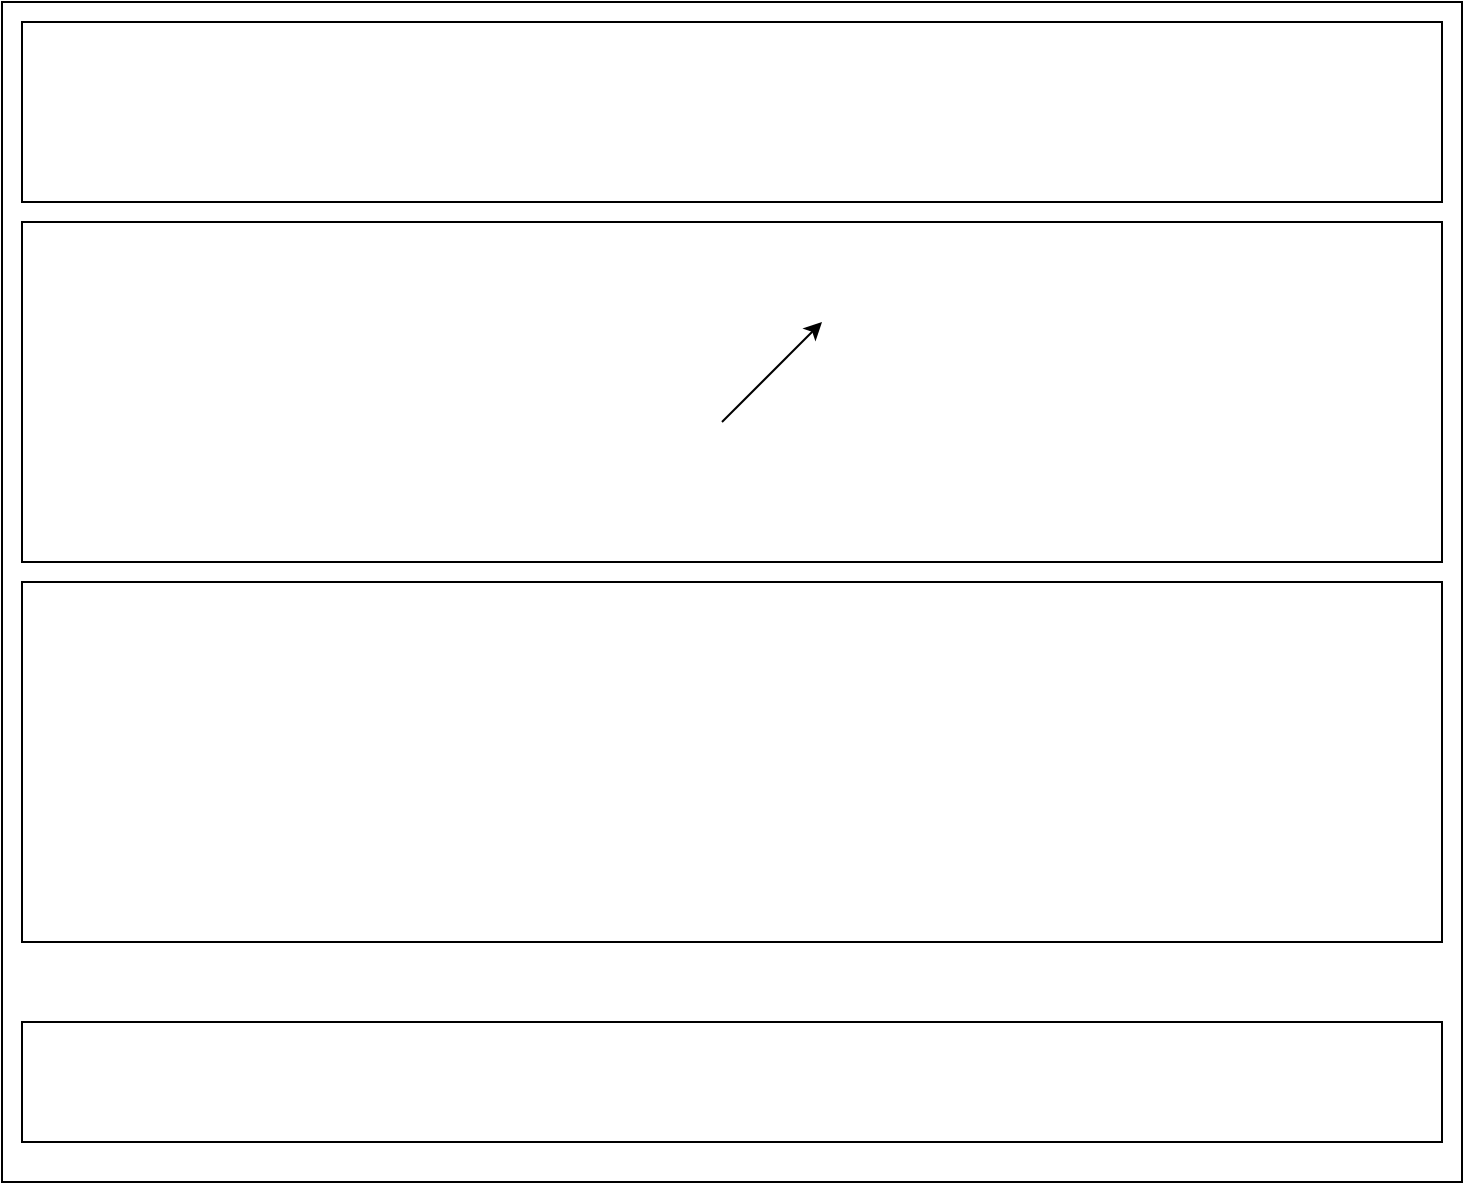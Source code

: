 <mxfile version="14.8.0" type="device"><diagram id="VISES6X-mp-zzrSloYsL" name="Page-1"><mxGraphModel dx="868" dy="460" grid="1" gridSize="10" guides="1" tooltips="1" connect="1" arrows="1" fold="1" page="1" pageScale="1" pageWidth="850" pageHeight="1100" math="0" shadow="0"><root><mxCell id="0"/><mxCell id="1" parent="0"/><mxCell id="3QgEnRuQr-iaF_fqb-9L-1" value="" style="rounded=0;whiteSpace=wrap;html=1;" parent="1" vertex="1"><mxGeometry x="40" y="40" width="730" height="590" as="geometry"/></mxCell><mxCell id="3QgEnRuQr-iaF_fqb-9L-2" value="" style="rounded=0;whiteSpace=wrap;html=1;" parent="1" vertex="1"><mxGeometry x="50" y="50" width="710" height="90" as="geometry"/></mxCell><mxCell id="3QgEnRuQr-iaF_fqb-9L-3" value="" style="rounded=0;whiteSpace=wrap;html=1;" parent="1" vertex="1"><mxGeometry x="50" y="150" width="710" height="170" as="geometry"/></mxCell><mxCell id="3QgEnRuQr-iaF_fqb-9L-4" value="" style="rounded=0;whiteSpace=wrap;html=1;" parent="1" vertex="1"><mxGeometry x="50" y="330" width="710" height="180" as="geometry"/></mxCell><mxCell id="3QgEnRuQr-iaF_fqb-9L-5" value="" style="rounded=0;whiteSpace=wrap;html=1;" parent="1" vertex="1"><mxGeometry x="50" y="550" width="710" height="60" as="geometry"/></mxCell><mxCell id="3QgEnRuQr-iaF_fqb-9L-6" value="" style="endArrow=classic;html=1;" parent="1" edge="1"><mxGeometry width="50" height="50" relative="1" as="geometry"><mxPoint x="400" y="250" as="sourcePoint"/><mxPoint x="450" y="200" as="targetPoint"/></mxGeometry></mxCell></root></mxGraphModel></diagram></mxfile>